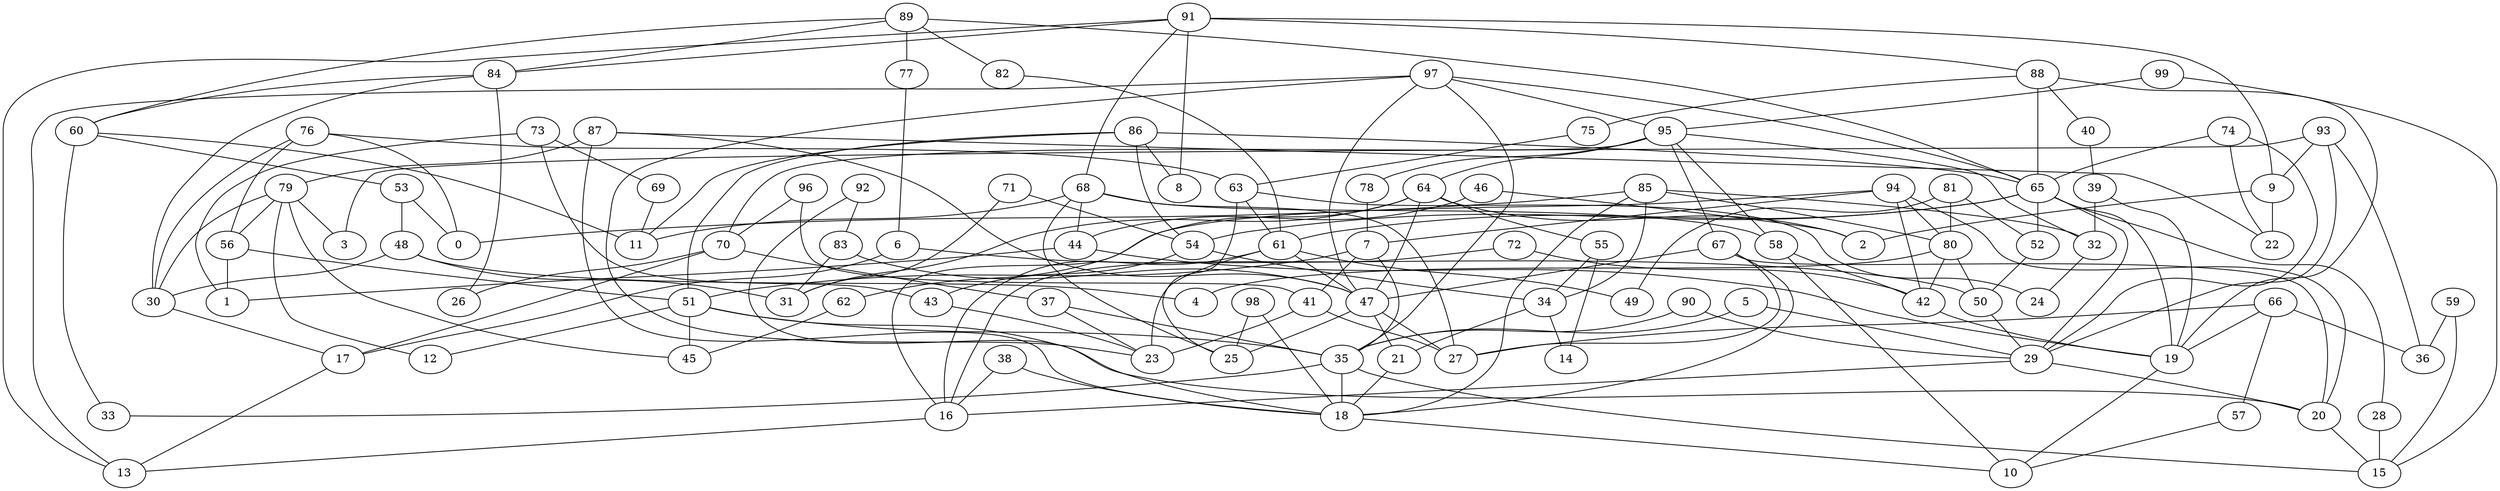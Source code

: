 digraph GG_graph {

subgraph G_graph {
edge [color = black]
"68" -> "44" [dir = none]
"68" -> "58" [dir = none]
"68" -> "27" [dir = none]
"68" -> "11" [dir = none]
"68" -> "25" [dir = none]
"41" -> "23" [dir = none]
"41" -> "27" [dir = none]
"56" -> "1" [dir = none]
"56" -> "51" [dir = none]
"79" -> "12" [dir = none]
"79" -> "45" [dir = none]
"79" -> "3" [dir = none]
"79" -> "30" [dir = none]
"79" -> "56" [dir = none]
"63" -> "61" [dir = none]
"63" -> "25" [dir = none]
"63" -> "24" [dir = none]
"98" -> "18" [dir = none]
"98" -> "25" [dir = none]
"44" -> "19" [dir = none]
"44" -> "1" [dir = none]
"91" -> "84" [dir = none]
"91" -> "68" [dir = none]
"91" -> "88" [dir = none]
"91" -> "13" [dir = none]
"91" -> "9" [dir = none]
"91" -> "8" [dir = none]
"92" -> "18" [dir = none]
"92" -> "83" [dir = none]
"83" -> "31" [dir = none]
"83" -> "47" [dir = none]
"32" -> "24" [dir = none]
"16" -> "13" [dir = none]
"74" -> "22" [dir = none]
"74" -> "65" [dir = none]
"74" -> "29" [dir = none]
"66" -> "19" [dir = none]
"66" -> "27" [dir = none]
"66" -> "36" [dir = none]
"66" -> "57" [dir = none]
"70" -> "26" [dir = none]
"70" -> "37" [dir = none]
"70" -> "17" [dir = none]
"17" -> "13" [dir = none]
"72" -> "16" [dir = none]
"72" -> "42" [dir = none]
"42" -> "19" [dir = none]
"20" -> "15" [dir = none]
"86" -> "11" [dir = none]
"86" -> "8" [dir = none]
"86" -> "54" [dir = none]
"86" -> "65" [dir = none]
"86" -> "51" [dir = none]
"28" -> "15" [dir = none]
"77" -> "6" [dir = none]
"40" -> "39" [dir = none]
"76" -> "30" [dir = none]
"76" -> "0" [dir = none]
"76" -> "63" [dir = none]
"76" -> "56" [dir = none]
"78" -> "7" [dir = none]
"75" -> "63" [dir = none]
"73" -> "69" [dir = none]
"73" -> "43" [dir = none]
"73" -> "1" [dir = none]
"18" -> "10" [dir = none]
"52" -> "50" [dir = none]
"5" -> "35" [dir = none]
"5" -> "29" [dir = none]
"53" -> "0" [dir = none]
"53" -> "48" [dir = none]
"80" -> "42" [dir = none]
"80" -> "50" [dir = none]
"80" -> "4" [dir = none]
"51" -> "20" [dir = none]
"51" -> "35" [dir = none]
"51" -> "45" [dir = none]
"51" -> "12" [dir = none]
"99" -> "15" [dir = none]
"99" -> "95" [dir = none]
"29" -> "20" [dir = none]
"29" -> "16" [dir = none]
"88" -> "40" [dir = none]
"88" -> "19" [dir = none]
"88" -> "65" [dir = none]
"88" -> "75" [dir = none]
"39" -> "32" [dir = none]
"39" -> "19" [dir = none]
"90" -> "29" [dir = none]
"90" -> "35" [dir = none]
"34" -> "21" [dir = none]
"34" -> "14" [dir = none]
"89" -> "82" [dir = none]
"89" -> "60" [dir = none]
"89" -> "65" [dir = none]
"89" -> "84" [dir = none]
"89" -> "77" [dir = none]
"82" -> "61" [dir = none]
"69" -> "11" [dir = none]
"81" -> "49" [dir = none]
"81" -> "52" [dir = none]
"81" -> "80" [dir = none]
"19" -> "10" [dir = none]
"95" -> "70" [dir = none]
"95" -> "64" [dir = none]
"95" -> "58" [dir = none]
"95" -> "67" [dir = none]
"95" -> "32" [dir = none]
"95" -> "78" [dir = none]
"48" -> "31" [dir = none]
"48" -> "30" [dir = none]
"48" -> "4" [dir = none]
"38" -> "18" [dir = none]
"38" -> "16" [dir = none]
"61" -> "16" [dir = none]
"61" -> "23" [dir = none]
"61" -> "47" [dir = none]
"61" -> "49" [dir = none]
"67" -> "18" [dir = none]
"67" -> "27" [dir = none]
"67" -> "47" [dir = none]
"67" -> "20" [dir = none]
"50" -> "29" [dir = none]
"59" -> "36" [dir = none]
"59" -> "15" [dir = none]
"71" -> "31" [dir = none]
"71" -> "54" [dir = none]
"35" -> "33" [dir = none]
"35" -> "18" [dir = none]
"35" -> "15" [dir = none]
"94" -> "42" [dir = none]
"94" -> "62" [dir = none]
"94" -> "20" [dir = none]
"94" -> "80" [dir = none]
"94" -> "7" [dir = none]
"65" -> "28" [dir = none]
"65" -> "29" [dir = none]
"65" -> "19" [dir = none]
"65" -> "61" [dir = none]
"65" -> "54" [dir = none]
"65" -> "52" [dir = none]
"7" -> "41" [dir = none]
"7" -> "51" [dir = none]
"7" -> "35" [dir = none]
"46" -> "2" [dir = none]
"46" -> "44" [dir = none]
"37" -> "35" [dir = none]
"37" -> "23" [dir = none]
"97" -> "13" [dir = none]
"97" -> "47" [dir = none]
"97" -> "95" [dir = none]
"97" -> "65" [dir = none]
"97" -> "23" [dir = none]
"97" -> "35" [dir = none]
"54" -> "34" [dir = none]
"54" -> "43" [dir = none]
"30" -> "17" [dir = none]
"58" -> "42" [dir = none]
"58" -> "10" [dir = none]
"84" -> "60" [dir = none]
"84" -> "30" [dir = none]
"84" -> "26" [dir = none]
"9" -> "22" [dir = none]
"9" -> "2" [dir = none]
"93" -> "9" [dir = none]
"93" -> "29" [dir = none]
"93" -> "36" [dir = none]
"93" -> "3" [dir = none]
"60" -> "53" [dir = none]
"60" -> "11" [dir = none]
"60" -> "33" [dir = none]
"6" -> "50" [dir = none]
"6" -> "17" [dir = none]
"21" -> "18" [dir = none]
"96" -> "70" [dir = none]
"96" -> "41" [dir = none]
"43" -> "23" [dir = none]
"47" -> "27" [dir = none]
"47" -> "25" [dir = none]
"47" -> "21" [dir = none]
"85" -> "32" [dir = none]
"85" -> "34" [dir = none]
"85" -> "80" [dir = none]
"85" -> "0" [dir = none]
"85" -> "18" [dir = none]
"87" -> "18" [dir = none]
"87" -> "47" [dir = none]
"87" -> "22" [dir = none]
"87" -> "79" [dir = none]
"55" -> "14" [dir = none]
"55" -> "34" [dir = none]
"62" -> "45" [dir = none]
"57" -> "10" [dir = none]
"64" -> "2" [dir = none]
"64" -> "47" [dir = none]
"64" -> "16" [dir = none]
"64" -> "31" [dir = none]
"64" -> "55" [dir = none]
}

}
